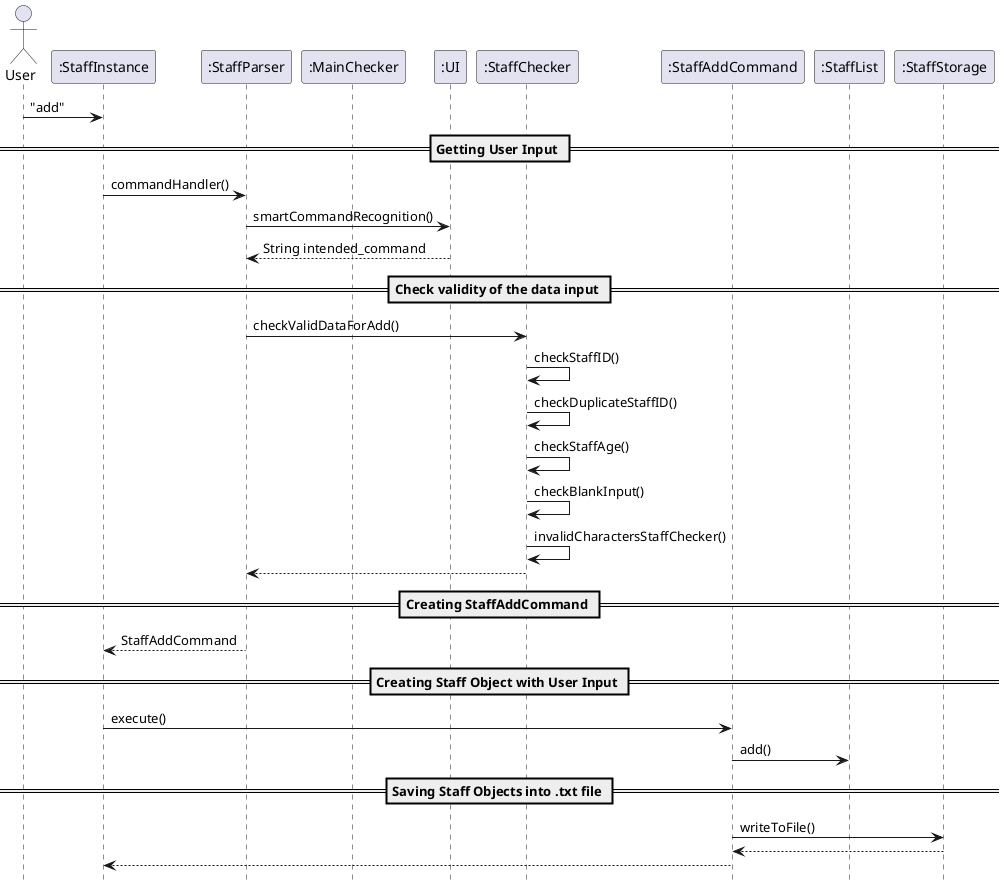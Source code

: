 @startuml
hide footbox

actor       User       as User

participant ":StaffInstance"
participant ":StaffParser"
participant ":MainChecker"
participant ":UI"
participant ":StaffChecker"
participant ":StaffAddCommand"
participant ":StaffList"

User-> ":StaffInstance": "add"

== Getting User Input ==

":StaffInstance" -> ":StaffParser": commandHandler()

":StaffParser" -> ":UI": smartCommandRecognition()
return String intended_command

== Check validity of the data input ==

":StaffParser" -> ":StaffChecker": checkValidDataForAdd()


":StaffChecker" -> ":StaffChecker": checkStaffID()
":StaffChecker" -> ":StaffChecker": checkDuplicateStaffID()
":StaffChecker" -> ":StaffChecker": checkStaffAge()
":StaffChecker" -> ":StaffChecker": checkBlankInput()
":StaffChecker" -> ":StaffChecker": invalidCharactersStaffChecker()


":StaffChecker" --> ":StaffParser"

== Creating StaffAddCommand ==
":StaffParser" --> ":StaffInstance": StaffAddCommand

== Creating Staff Object with User Input ==

":StaffInstance" -> ":StaffAddCommand": execute()

":StaffAddCommand" -> ":StaffList": add() 

== Saving Staff Objects into .txt file ==

":StaffAddCommand" -> ":StaffStorage": writeToFile()
return

":StaffAddCommand" --> ":StaffInstance":
@enduml
